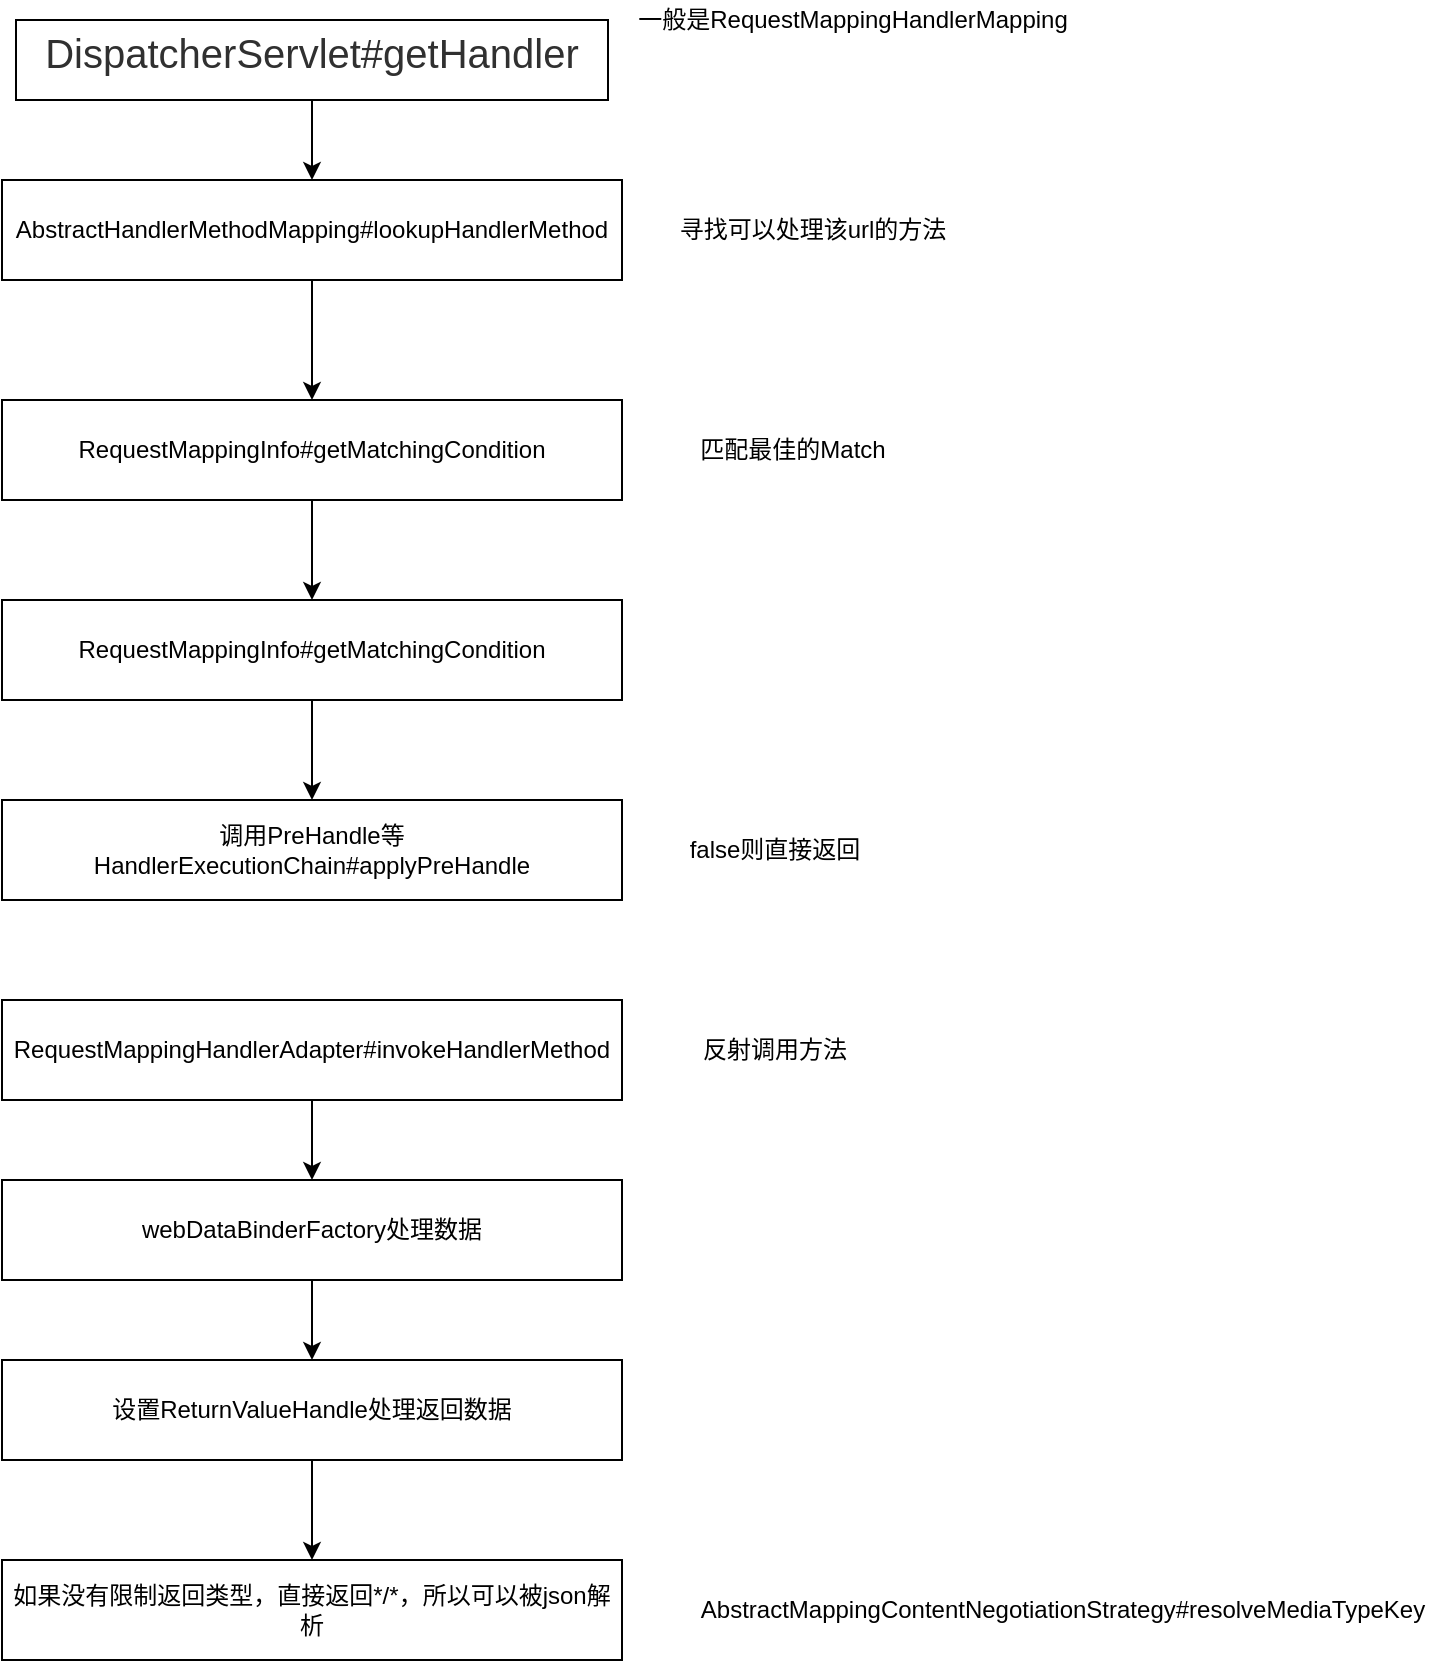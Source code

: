 <mxfile version="12.9.9" type="device"><diagram id="e0iV8xz4TObYBN1KGvhk" name="Page-1"><mxGraphModel dx="1106" dy="732" grid="1" gridSize="10" guides="1" tooltips="1" connect="1" arrows="1" fold="1" page="1" pageScale="1" pageWidth="827" pageHeight="1169" math="0" shadow="0"><root><mxCell id="0"/><mxCell id="1" parent="0"/><mxCell id="fu1vgjy-7fS5SVYxKk0O-4" style="edgeStyle=orthogonalEdgeStyle;rounded=0;orthogonalLoop=1;jettySize=auto;html=1;entryX=0.5;entryY=0;entryDx=0;entryDy=0;" parent="1" source="fu1vgjy-7fS5SVYxKk0O-1" target="fu1vgjy-7fS5SVYxKk0O-3" edge="1"><mxGeometry relative="1" as="geometry"/></mxCell><mxCell id="fu1vgjy-7fS5SVYxKk0O-1" value="&lt;p style=&quot;font-size: medium ; margin: 0px ; line-height: 1px&quot;&gt;&lt;span style=&quot;font-size: 15pt ; color: rgb(48 , 48 , 48)&quot;&gt;DispatcherServlet#getHandler&lt;/span&gt;&lt;/p&gt;" style="rounded=0;whiteSpace=wrap;html=1;" parent="1" vertex="1"><mxGeometry x="217" y="80" width="296" height="40" as="geometry"/></mxCell><mxCell id="fu1vgjy-7fS5SVYxKk0O-2" value="一般是RequestMappingHandlerMapping" style="text;html=1;align=center;verticalAlign=middle;resizable=0;points=[];autosize=1;" parent="1" vertex="1"><mxGeometry x="520" y="70" width="230" height="20" as="geometry"/></mxCell><mxCell id="fu1vgjy-7fS5SVYxKk0O-7" style="edgeStyle=orthogonalEdgeStyle;rounded=0;orthogonalLoop=1;jettySize=auto;html=1;" parent="1" source="fu1vgjy-7fS5SVYxKk0O-3" target="fu1vgjy-7fS5SVYxKk0O-6" edge="1"><mxGeometry relative="1" as="geometry"/></mxCell><mxCell id="fu1vgjy-7fS5SVYxKk0O-3" value="AbstractHandlerMethodMapping#lookupHandlerMethod" style="rounded=0;whiteSpace=wrap;html=1;" parent="1" vertex="1"><mxGeometry x="210" y="160" width="310" height="50" as="geometry"/></mxCell><mxCell id="fu1vgjy-7fS5SVYxKk0O-5" value="寻找可以处理该url的方法" style="text;html=1;align=center;verticalAlign=middle;resizable=0;points=[];autosize=1;" parent="1" vertex="1"><mxGeometry x="540" y="175" width="150" height="20" as="geometry"/></mxCell><mxCell id="fu1vgjy-7fS5SVYxKk0O-10" style="edgeStyle=orthogonalEdgeStyle;rounded=0;orthogonalLoop=1;jettySize=auto;html=1;entryX=0.5;entryY=0;entryDx=0;entryDy=0;" parent="1" source="fu1vgjy-7fS5SVYxKk0O-6" target="fu1vgjy-7fS5SVYxKk0O-9" edge="1"><mxGeometry relative="1" as="geometry"/></mxCell><mxCell id="fu1vgjy-7fS5SVYxKk0O-6" value="RequestMappingInfo#getMatchingCondition" style="rounded=0;whiteSpace=wrap;html=1;" parent="1" vertex="1"><mxGeometry x="210" y="270" width="310" height="50" as="geometry"/></mxCell><mxCell id="fu1vgjy-7fS5SVYxKk0O-8" value="匹配最佳的Match" style="text;html=1;align=center;verticalAlign=middle;resizable=0;points=[];autosize=1;" parent="1" vertex="1"><mxGeometry x="550" y="285" width="110" height="20" as="geometry"/></mxCell><mxCell id="fu1vgjy-7fS5SVYxKk0O-12" style="edgeStyle=orthogonalEdgeStyle;rounded=0;orthogonalLoop=1;jettySize=auto;html=1;entryX=0.5;entryY=0;entryDx=0;entryDy=0;" parent="1" source="fu1vgjy-7fS5SVYxKk0O-9" target="fu1vgjy-7fS5SVYxKk0O-11" edge="1"><mxGeometry relative="1" as="geometry"/></mxCell><mxCell id="fu1vgjy-7fS5SVYxKk0O-9" value="RequestMappingInfo#getMatchingCondition" style="rounded=0;whiteSpace=wrap;html=1;" parent="1" vertex="1"><mxGeometry x="210" y="370" width="310" height="50" as="geometry"/></mxCell><mxCell id="fu1vgjy-7fS5SVYxKk0O-11" value="调用PreHandle等HandlerExecutionChain#applyPreHandle" style="rounded=0;whiteSpace=wrap;html=1;" parent="1" vertex="1"><mxGeometry x="210" y="470" width="310" height="50" as="geometry"/></mxCell><mxCell id="fu1vgjy-7fS5SVYxKk0O-13" value="false则直接返回" style="text;html=1;align=center;verticalAlign=middle;resizable=0;points=[];autosize=1;" parent="1" vertex="1"><mxGeometry x="546" y="485" width="100" height="20" as="geometry"/></mxCell><mxCell id="fu1vgjy-7fS5SVYxKk0O-17" style="edgeStyle=orthogonalEdgeStyle;rounded=0;orthogonalLoop=1;jettySize=auto;html=1;entryX=0.5;entryY=0;entryDx=0;entryDy=0;" parent="1" source="fu1vgjy-7fS5SVYxKk0O-14" target="fu1vgjy-7fS5SVYxKk0O-16" edge="1"><mxGeometry relative="1" as="geometry"/></mxCell><mxCell id="fu1vgjy-7fS5SVYxKk0O-14" value="RequestMappingHandlerAdapter#invokeHandlerMethod" style="rounded=0;whiteSpace=wrap;html=1;" parent="1" vertex="1"><mxGeometry x="210" y="570" width="310" height="50" as="geometry"/></mxCell><mxCell id="fu1vgjy-7fS5SVYxKk0O-15" value="反射调用方法" style="text;html=1;align=center;verticalAlign=middle;resizable=0;points=[];autosize=1;" parent="1" vertex="1"><mxGeometry x="551" y="585" width="90" height="20" as="geometry"/></mxCell><mxCell id="fu1vgjy-7fS5SVYxKk0O-19" style="edgeStyle=orthogonalEdgeStyle;rounded=0;orthogonalLoop=1;jettySize=auto;html=1;entryX=0.5;entryY=0;entryDx=0;entryDy=0;" parent="1" source="fu1vgjy-7fS5SVYxKk0O-16" target="fu1vgjy-7fS5SVYxKk0O-18" edge="1"><mxGeometry relative="1" as="geometry"/></mxCell><mxCell id="fu1vgjy-7fS5SVYxKk0O-16" value="webDataBinderFactory处理数据" style="rounded=0;whiteSpace=wrap;html=1;" parent="1" vertex="1"><mxGeometry x="210" y="660" width="310" height="50" as="geometry"/></mxCell><mxCell id="DWvq-3DB7e6ugYSqSEIR-3" style="edgeStyle=orthogonalEdgeStyle;rounded=0;orthogonalLoop=1;jettySize=auto;html=1;entryX=0.5;entryY=0;entryDx=0;entryDy=0;" edge="1" parent="1" source="fu1vgjy-7fS5SVYxKk0O-18" target="DWvq-3DB7e6ugYSqSEIR-2"><mxGeometry relative="1" as="geometry"/></mxCell><mxCell id="fu1vgjy-7fS5SVYxKk0O-18" value="设置ReturnValueHandle处理返回数据" style="rounded=0;whiteSpace=wrap;html=1;" parent="1" vertex="1"><mxGeometry x="210" y="750" width="310" height="50" as="geometry"/></mxCell><mxCell id="DWvq-3DB7e6ugYSqSEIR-1" value="AbstractMappingContentNegotiationStrategy#resolveMediaTypeKey" style="text;html=1;align=center;verticalAlign=middle;resizable=0;points=[];autosize=1;" vertex="1" parent="1"><mxGeometry x="550" y="865" width="380" height="20" as="geometry"/></mxCell><mxCell id="DWvq-3DB7e6ugYSqSEIR-2" value="如果没有限制返回类型，直接返回*/*，所以可以被json解析&lt;br&gt;" style="rounded=0;whiteSpace=wrap;html=1;" vertex="1" parent="1"><mxGeometry x="210" y="850" width="310" height="50" as="geometry"/></mxCell></root></mxGraphModel></diagram></mxfile>